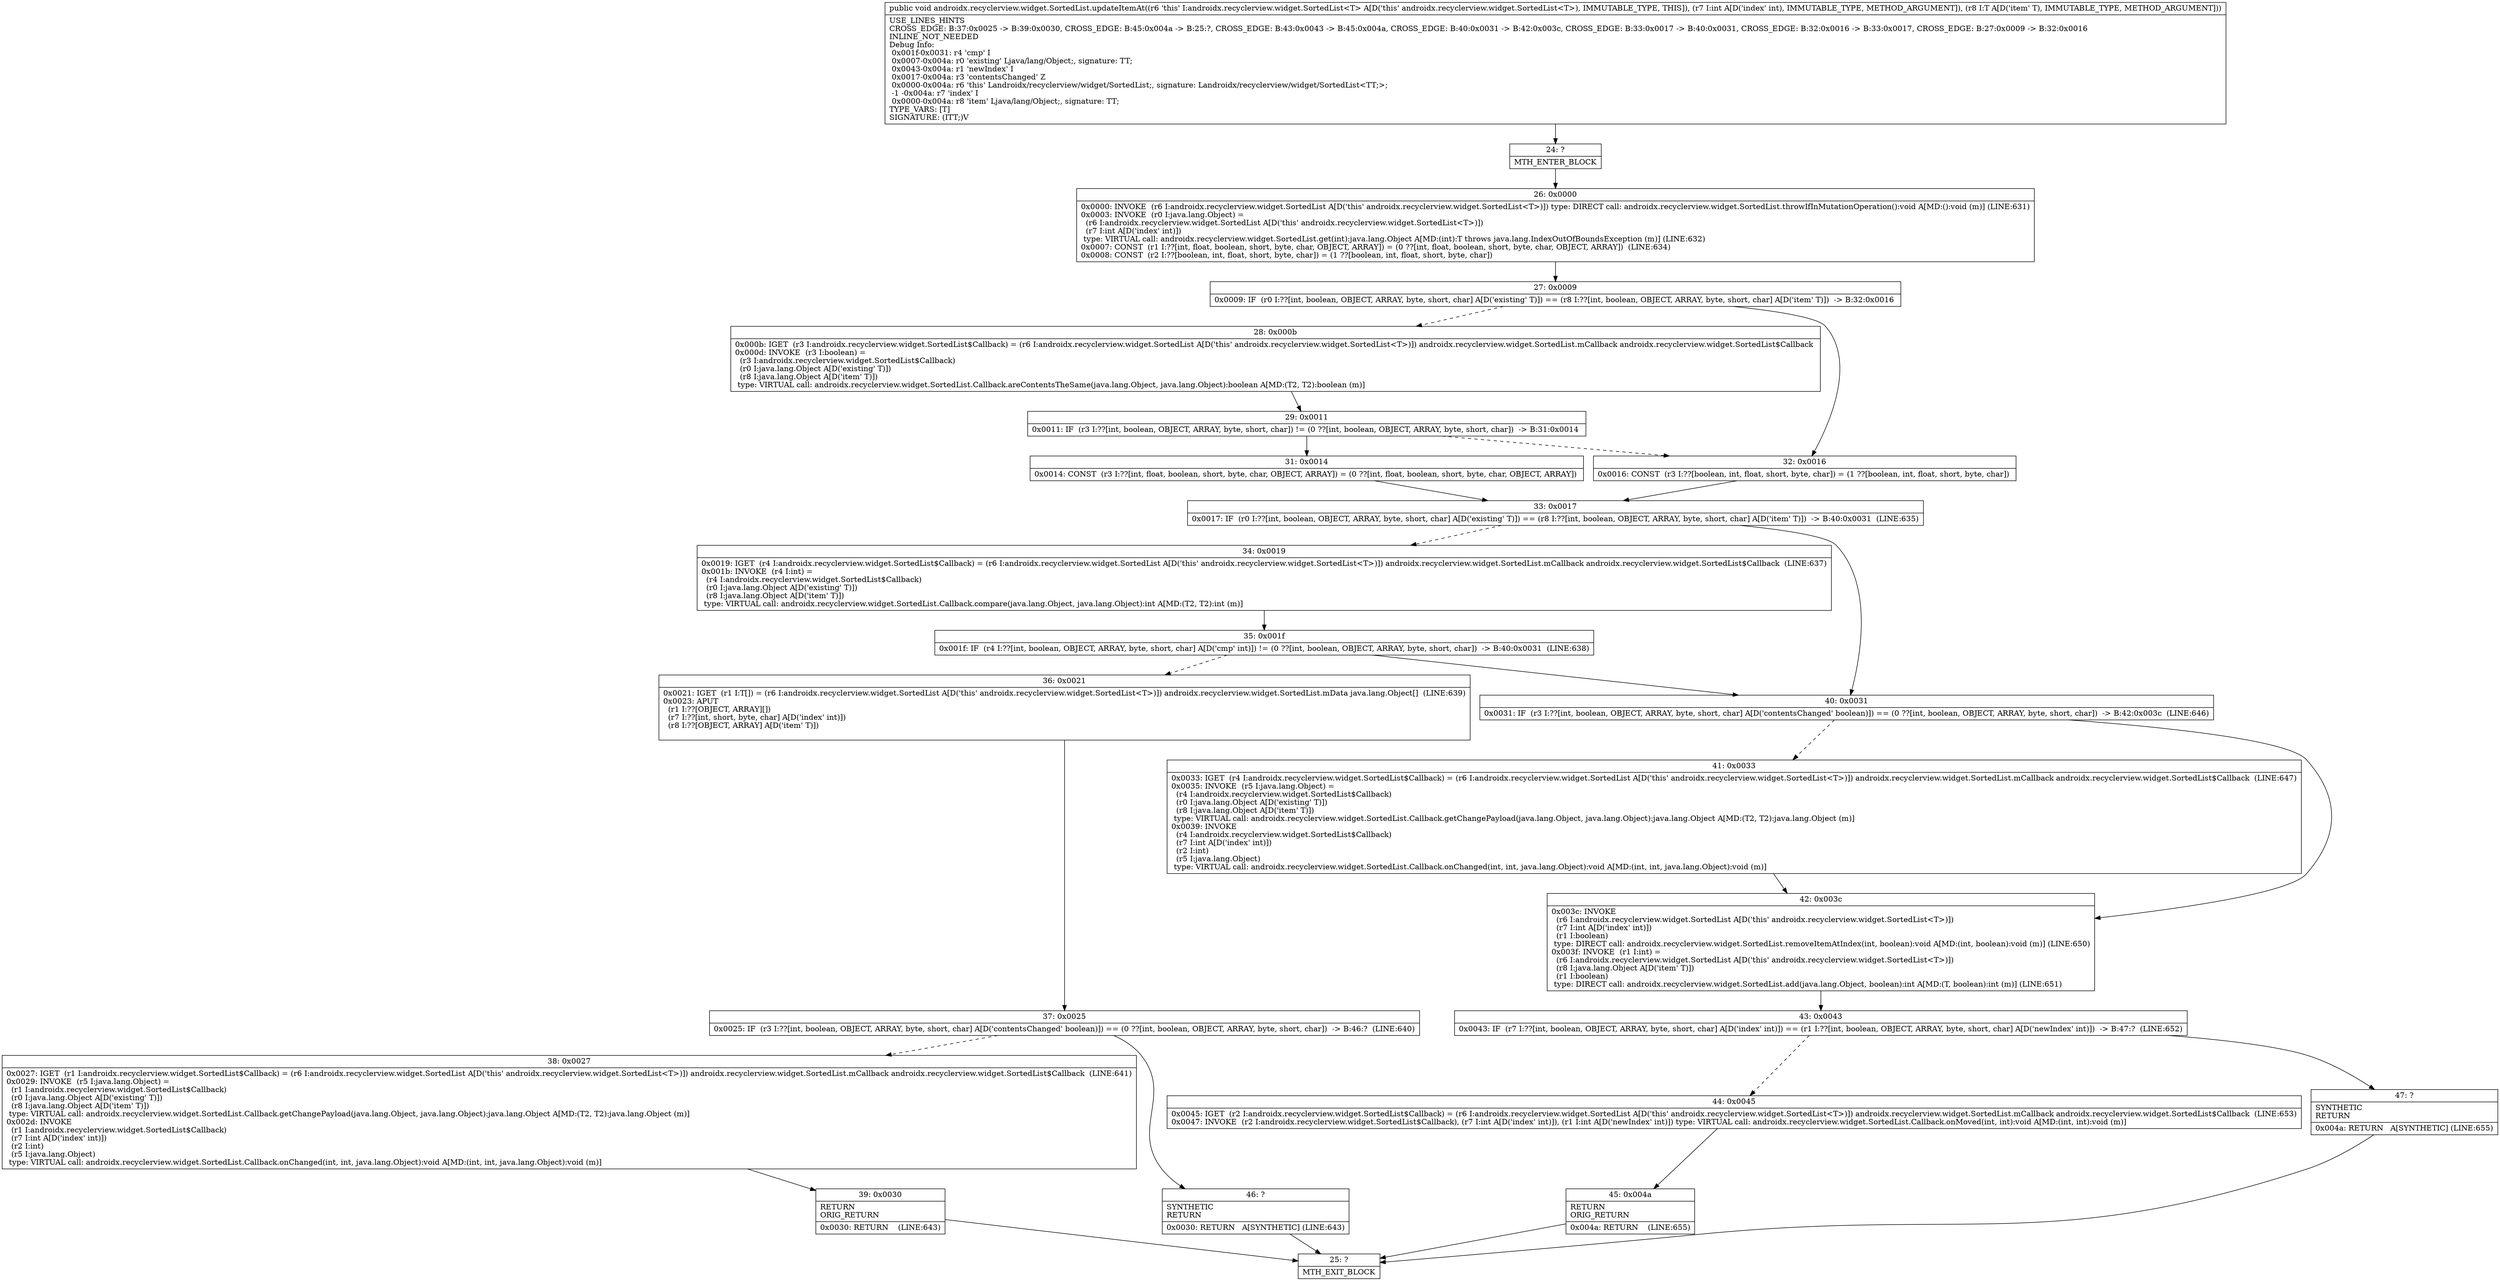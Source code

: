 digraph "CFG forandroidx.recyclerview.widget.SortedList.updateItemAt(ILjava\/lang\/Object;)V" {
Node_24 [shape=record,label="{24\:\ ?|MTH_ENTER_BLOCK\l}"];
Node_26 [shape=record,label="{26\:\ 0x0000|0x0000: INVOKE  (r6 I:androidx.recyclerview.widget.SortedList A[D('this' androidx.recyclerview.widget.SortedList\<T\>)]) type: DIRECT call: androidx.recyclerview.widget.SortedList.throwIfInMutationOperation():void A[MD:():void (m)] (LINE:631)\l0x0003: INVOKE  (r0 I:java.lang.Object) = \l  (r6 I:androidx.recyclerview.widget.SortedList A[D('this' androidx.recyclerview.widget.SortedList\<T\>)])\l  (r7 I:int A[D('index' int)])\l type: VIRTUAL call: androidx.recyclerview.widget.SortedList.get(int):java.lang.Object A[MD:(int):T throws java.lang.IndexOutOfBoundsException (m)] (LINE:632)\l0x0007: CONST  (r1 I:??[int, float, boolean, short, byte, char, OBJECT, ARRAY]) = (0 ??[int, float, boolean, short, byte, char, OBJECT, ARRAY])  (LINE:634)\l0x0008: CONST  (r2 I:??[boolean, int, float, short, byte, char]) = (1 ??[boolean, int, float, short, byte, char]) \l}"];
Node_27 [shape=record,label="{27\:\ 0x0009|0x0009: IF  (r0 I:??[int, boolean, OBJECT, ARRAY, byte, short, char] A[D('existing' T)]) == (r8 I:??[int, boolean, OBJECT, ARRAY, byte, short, char] A[D('item' T)])  \-\> B:32:0x0016 \l}"];
Node_28 [shape=record,label="{28\:\ 0x000b|0x000b: IGET  (r3 I:androidx.recyclerview.widget.SortedList$Callback) = (r6 I:androidx.recyclerview.widget.SortedList A[D('this' androidx.recyclerview.widget.SortedList\<T\>)]) androidx.recyclerview.widget.SortedList.mCallback androidx.recyclerview.widget.SortedList$Callback \l0x000d: INVOKE  (r3 I:boolean) = \l  (r3 I:androidx.recyclerview.widget.SortedList$Callback)\l  (r0 I:java.lang.Object A[D('existing' T)])\l  (r8 I:java.lang.Object A[D('item' T)])\l type: VIRTUAL call: androidx.recyclerview.widget.SortedList.Callback.areContentsTheSame(java.lang.Object, java.lang.Object):boolean A[MD:(T2, T2):boolean (m)]\l}"];
Node_29 [shape=record,label="{29\:\ 0x0011|0x0011: IF  (r3 I:??[int, boolean, OBJECT, ARRAY, byte, short, char]) != (0 ??[int, boolean, OBJECT, ARRAY, byte, short, char])  \-\> B:31:0x0014 \l}"];
Node_31 [shape=record,label="{31\:\ 0x0014|0x0014: CONST  (r3 I:??[int, float, boolean, short, byte, char, OBJECT, ARRAY]) = (0 ??[int, float, boolean, short, byte, char, OBJECT, ARRAY]) \l}"];
Node_33 [shape=record,label="{33\:\ 0x0017|0x0017: IF  (r0 I:??[int, boolean, OBJECT, ARRAY, byte, short, char] A[D('existing' T)]) == (r8 I:??[int, boolean, OBJECT, ARRAY, byte, short, char] A[D('item' T)])  \-\> B:40:0x0031  (LINE:635)\l}"];
Node_34 [shape=record,label="{34\:\ 0x0019|0x0019: IGET  (r4 I:androidx.recyclerview.widget.SortedList$Callback) = (r6 I:androidx.recyclerview.widget.SortedList A[D('this' androidx.recyclerview.widget.SortedList\<T\>)]) androidx.recyclerview.widget.SortedList.mCallback androidx.recyclerview.widget.SortedList$Callback  (LINE:637)\l0x001b: INVOKE  (r4 I:int) = \l  (r4 I:androidx.recyclerview.widget.SortedList$Callback)\l  (r0 I:java.lang.Object A[D('existing' T)])\l  (r8 I:java.lang.Object A[D('item' T)])\l type: VIRTUAL call: androidx.recyclerview.widget.SortedList.Callback.compare(java.lang.Object, java.lang.Object):int A[MD:(T2, T2):int (m)]\l}"];
Node_35 [shape=record,label="{35\:\ 0x001f|0x001f: IF  (r4 I:??[int, boolean, OBJECT, ARRAY, byte, short, char] A[D('cmp' int)]) != (0 ??[int, boolean, OBJECT, ARRAY, byte, short, char])  \-\> B:40:0x0031  (LINE:638)\l}"];
Node_36 [shape=record,label="{36\:\ 0x0021|0x0021: IGET  (r1 I:T[]) = (r6 I:androidx.recyclerview.widget.SortedList A[D('this' androidx.recyclerview.widget.SortedList\<T\>)]) androidx.recyclerview.widget.SortedList.mData java.lang.Object[]  (LINE:639)\l0x0023: APUT  \l  (r1 I:??[OBJECT, ARRAY][])\l  (r7 I:??[int, short, byte, char] A[D('index' int)])\l  (r8 I:??[OBJECT, ARRAY] A[D('item' T)])\l \l}"];
Node_37 [shape=record,label="{37\:\ 0x0025|0x0025: IF  (r3 I:??[int, boolean, OBJECT, ARRAY, byte, short, char] A[D('contentsChanged' boolean)]) == (0 ??[int, boolean, OBJECT, ARRAY, byte, short, char])  \-\> B:46:?  (LINE:640)\l}"];
Node_38 [shape=record,label="{38\:\ 0x0027|0x0027: IGET  (r1 I:androidx.recyclerview.widget.SortedList$Callback) = (r6 I:androidx.recyclerview.widget.SortedList A[D('this' androidx.recyclerview.widget.SortedList\<T\>)]) androidx.recyclerview.widget.SortedList.mCallback androidx.recyclerview.widget.SortedList$Callback  (LINE:641)\l0x0029: INVOKE  (r5 I:java.lang.Object) = \l  (r1 I:androidx.recyclerview.widget.SortedList$Callback)\l  (r0 I:java.lang.Object A[D('existing' T)])\l  (r8 I:java.lang.Object A[D('item' T)])\l type: VIRTUAL call: androidx.recyclerview.widget.SortedList.Callback.getChangePayload(java.lang.Object, java.lang.Object):java.lang.Object A[MD:(T2, T2):java.lang.Object (m)]\l0x002d: INVOKE  \l  (r1 I:androidx.recyclerview.widget.SortedList$Callback)\l  (r7 I:int A[D('index' int)])\l  (r2 I:int)\l  (r5 I:java.lang.Object)\l type: VIRTUAL call: androidx.recyclerview.widget.SortedList.Callback.onChanged(int, int, java.lang.Object):void A[MD:(int, int, java.lang.Object):void (m)]\l}"];
Node_39 [shape=record,label="{39\:\ 0x0030|RETURN\lORIG_RETURN\l|0x0030: RETURN    (LINE:643)\l}"];
Node_25 [shape=record,label="{25\:\ ?|MTH_EXIT_BLOCK\l}"];
Node_46 [shape=record,label="{46\:\ ?|SYNTHETIC\lRETURN\l|0x0030: RETURN   A[SYNTHETIC] (LINE:643)\l}"];
Node_40 [shape=record,label="{40\:\ 0x0031|0x0031: IF  (r3 I:??[int, boolean, OBJECT, ARRAY, byte, short, char] A[D('contentsChanged' boolean)]) == (0 ??[int, boolean, OBJECT, ARRAY, byte, short, char])  \-\> B:42:0x003c  (LINE:646)\l}"];
Node_41 [shape=record,label="{41\:\ 0x0033|0x0033: IGET  (r4 I:androidx.recyclerview.widget.SortedList$Callback) = (r6 I:androidx.recyclerview.widget.SortedList A[D('this' androidx.recyclerview.widget.SortedList\<T\>)]) androidx.recyclerview.widget.SortedList.mCallback androidx.recyclerview.widget.SortedList$Callback  (LINE:647)\l0x0035: INVOKE  (r5 I:java.lang.Object) = \l  (r4 I:androidx.recyclerview.widget.SortedList$Callback)\l  (r0 I:java.lang.Object A[D('existing' T)])\l  (r8 I:java.lang.Object A[D('item' T)])\l type: VIRTUAL call: androidx.recyclerview.widget.SortedList.Callback.getChangePayload(java.lang.Object, java.lang.Object):java.lang.Object A[MD:(T2, T2):java.lang.Object (m)]\l0x0039: INVOKE  \l  (r4 I:androidx.recyclerview.widget.SortedList$Callback)\l  (r7 I:int A[D('index' int)])\l  (r2 I:int)\l  (r5 I:java.lang.Object)\l type: VIRTUAL call: androidx.recyclerview.widget.SortedList.Callback.onChanged(int, int, java.lang.Object):void A[MD:(int, int, java.lang.Object):void (m)]\l}"];
Node_42 [shape=record,label="{42\:\ 0x003c|0x003c: INVOKE  \l  (r6 I:androidx.recyclerview.widget.SortedList A[D('this' androidx.recyclerview.widget.SortedList\<T\>)])\l  (r7 I:int A[D('index' int)])\l  (r1 I:boolean)\l type: DIRECT call: androidx.recyclerview.widget.SortedList.removeItemAtIndex(int, boolean):void A[MD:(int, boolean):void (m)] (LINE:650)\l0x003f: INVOKE  (r1 I:int) = \l  (r6 I:androidx.recyclerview.widget.SortedList A[D('this' androidx.recyclerview.widget.SortedList\<T\>)])\l  (r8 I:java.lang.Object A[D('item' T)])\l  (r1 I:boolean)\l type: DIRECT call: androidx.recyclerview.widget.SortedList.add(java.lang.Object, boolean):int A[MD:(T, boolean):int (m)] (LINE:651)\l}"];
Node_43 [shape=record,label="{43\:\ 0x0043|0x0043: IF  (r7 I:??[int, boolean, OBJECT, ARRAY, byte, short, char] A[D('index' int)]) == (r1 I:??[int, boolean, OBJECT, ARRAY, byte, short, char] A[D('newIndex' int)])  \-\> B:47:?  (LINE:652)\l}"];
Node_44 [shape=record,label="{44\:\ 0x0045|0x0045: IGET  (r2 I:androidx.recyclerview.widget.SortedList$Callback) = (r6 I:androidx.recyclerview.widget.SortedList A[D('this' androidx.recyclerview.widget.SortedList\<T\>)]) androidx.recyclerview.widget.SortedList.mCallback androidx.recyclerview.widget.SortedList$Callback  (LINE:653)\l0x0047: INVOKE  (r2 I:androidx.recyclerview.widget.SortedList$Callback), (r7 I:int A[D('index' int)]), (r1 I:int A[D('newIndex' int)]) type: VIRTUAL call: androidx.recyclerview.widget.SortedList.Callback.onMoved(int, int):void A[MD:(int, int):void (m)]\l}"];
Node_45 [shape=record,label="{45\:\ 0x004a|RETURN\lORIG_RETURN\l|0x004a: RETURN    (LINE:655)\l}"];
Node_47 [shape=record,label="{47\:\ ?|SYNTHETIC\lRETURN\l|0x004a: RETURN   A[SYNTHETIC] (LINE:655)\l}"];
Node_32 [shape=record,label="{32\:\ 0x0016|0x0016: CONST  (r3 I:??[boolean, int, float, short, byte, char]) = (1 ??[boolean, int, float, short, byte, char]) \l}"];
MethodNode[shape=record,label="{public void androidx.recyclerview.widget.SortedList.updateItemAt((r6 'this' I:androidx.recyclerview.widget.SortedList\<T\> A[D('this' androidx.recyclerview.widget.SortedList\<T\>), IMMUTABLE_TYPE, THIS]), (r7 I:int A[D('index' int), IMMUTABLE_TYPE, METHOD_ARGUMENT]), (r8 I:T A[D('item' T), IMMUTABLE_TYPE, METHOD_ARGUMENT]))  | USE_LINES_HINTS\lCROSS_EDGE: B:37:0x0025 \-\> B:39:0x0030, CROSS_EDGE: B:45:0x004a \-\> B:25:?, CROSS_EDGE: B:43:0x0043 \-\> B:45:0x004a, CROSS_EDGE: B:40:0x0031 \-\> B:42:0x003c, CROSS_EDGE: B:33:0x0017 \-\> B:40:0x0031, CROSS_EDGE: B:32:0x0016 \-\> B:33:0x0017, CROSS_EDGE: B:27:0x0009 \-\> B:32:0x0016\lINLINE_NOT_NEEDED\lDebug Info:\l  0x001f\-0x0031: r4 'cmp' I\l  0x0007\-0x004a: r0 'existing' Ljava\/lang\/Object;, signature: TT;\l  0x0043\-0x004a: r1 'newIndex' I\l  0x0017\-0x004a: r3 'contentsChanged' Z\l  0x0000\-0x004a: r6 'this' Landroidx\/recyclerview\/widget\/SortedList;, signature: Landroidx\/recyclerview\/widget\/SortedList\<TT;\>;\l  \-1 \-0x004a: r7 'index' I\l  0x0000\-0x004a: r8 'item' Ljava\/lang\/Object;, signature: TT;\lTYPE_VARS: [T]\lSIGNATURE: (ITT;)V\l}"];
MethodNode -> Node_24;Node_24 -> Node_26;
Node_26 -> Node_27;
Node_27 -> Node_28[style=dashed];
Node_27 -> Node_32;
Node_28 -> Node_29;
Node_29 -> Node_31;
Node_29 -> Node_32[style=dashed];
Node_31 -> Node_33;
Node_33 -> Node_34[style=dashed];
Node_33 -> Node_40;
Node_34 -> Node_35;
Node_35 -> Node_36[style=dashed];
Node_35 -> Node_40;
Node_36 -> Node_37;
Node_37 -> Node_38[style=dashed];
Node_37 -> Node_46;
Node_38 -> Node_39;
Node_39 -> Node_25;
Node_46 -> Node_25;
Node_40 -> Node_41[style=dashed];
Node_40 -> Node_42;
Node_41 -> Node_42;
Node_42 -> Node_43;
Node_43 -> Node_44[style=dashed];
Node_43 -> Node_47;
Node_44 -> Node_45;
Node_45 -> Node_25;
Node_47 -> Node_25;
Node_32 -> Node_33;
}

